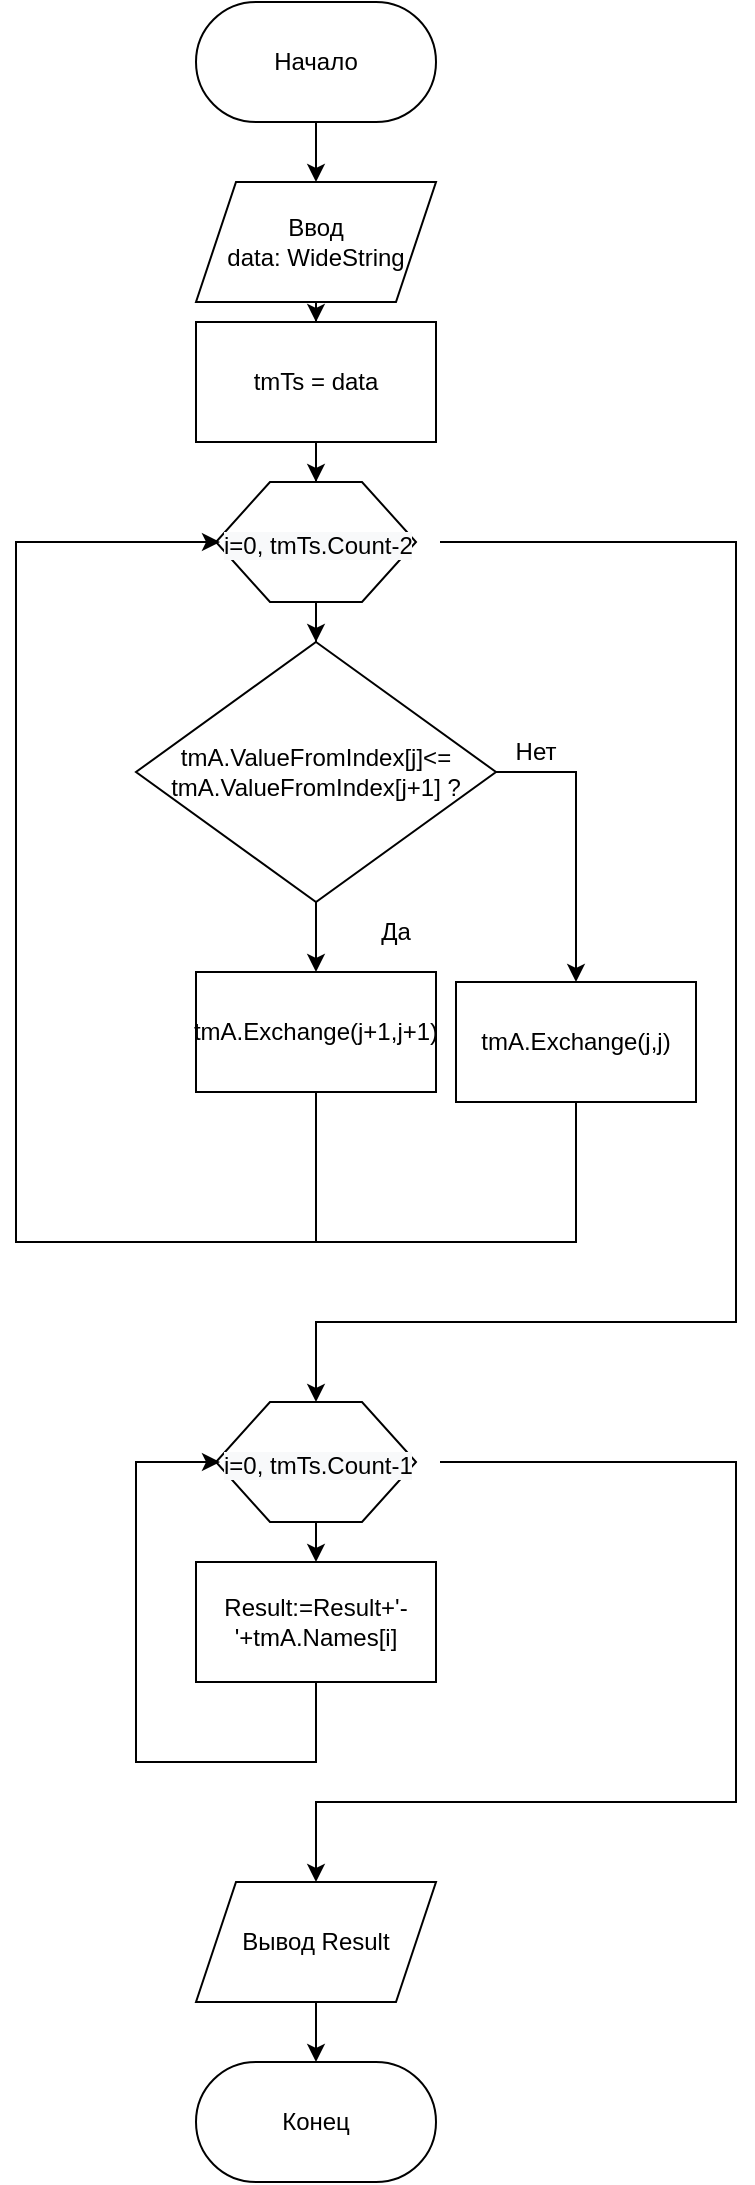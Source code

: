 <mxfile version="20.7.4" type="device"><diagram id="-AdXkmXta9jazJoEzPZL" name="Страница 1"><mxGraphModel dx="1259" dy="696" grid="1" gridSize="10" guides="1" tooltips="1" connect="1" arrows="1" fold="1" page="1" pageScale="1" pageWidth="827" pageHeight="1169" math="0" shadow="0"><root><mxCell id="0"/><mxCell id="1" parent="0"/><mxCell id="gjS9rASGLTvuJ7XnGoG5-3" value="" style="edgeStyle=orthogonalEdgeStyle;rounded=0;orthogonalLoop=1;jettySize=auto;html=1;" parent="1" source="gjS9rASGLTvuJ7XnGoG5-1" target="gjS9rASGLTvuJ7XnGoG5-2" edge="1"><mxGeometry relative="1" as="geometry"/></mxCell><mxCell id="gjS9rASGLTvuJ7XnGoG5-1" value="Начало" style="rounded=1;whiteSpace=wrap;html=1;arcSize=50;" parent="1" vertex="1"><mxGeometry x="370" y="100" width="120" height="60" as="geometry"/></mxCell><mxCell id="gjS9rASGLTvuJ7XnGoG5-9" value="" style="edgeStyle=orthogonalEdgeStyle;rounded=0;orthogonalLoop=1;jettySize=auto;html=1;" parent="1" source="gjS9rASGLTvuJ7XnGoG5-2" target="gjS9rASGLTvuJ7XnGoG5-7" edge="1"><mxGeometry relative="1" as="geometry"/></mxCell><mxCell id="gjS9rASGLTvuJ7XnGoG5-2" value="Ввод&lt;br&gt;data: WideString" style="shape=parallelogram;perimeter=parallelogramPerimeter;whiteSpace=wrap;html=1;fixedSize=1;" parent="1" vertex="1"><mxGeometry x="370" y="190" width="120" height="60" as="geometry"/></mxCell><mxCell id="gjS9rASGLTvuJ7XnGoG5-13" value="" style="edgeStyle=orthogonalEdgeStyle;rounded=0;orthogonalLoop=1;jettySize=auto;html=1;" parent="1" source="gjS9rASGLTvuJ7XnGoG5-5" target="gjS9rASGLTvuJ7XnGoG5-12" edge="1"><mxGeometry relative="1" as="geometry"/></mxCell><mxCell id="gjS9rASGLTvuJ7XnGoG5-5" value="" style="verticalLabelPosition=bottom;verticalAlign=top;html=1;shape=hexagon;perimeter=hexagonPerimeter2;arcSize=6;size=0.27;" parent="1" vertex="1"><mxGeometry x="380" y="340" width="100" height="60" as="geometry"/></mxCell><mxCell id="gjS9rASGLTvuJ7XnGoG5-10" value="" style="edgeStyle=orthogonalEdgeStyle;rounded=0;orthogonalLoop=1;jettySize=auto;html=1;" parent="1" source="gjS9rASGLTvuJ7XnGoG5-7" target="gjS9rASGLTvuJ7XnGoG5-5" edge="1"><mxGeometry relative="1" as="geometry"/></mxCell><mxCell id="gjS9rASGLTvuJ7XnGoG5-7" value="tmTs = data" style="rounded=0;whiteSpace=wrap;html=1;" parent="1" vertex="1"><mxGeometry x="370" y="260" width="120" height="60" as="geometry"/></mxCell><mxCell id="gjS9rASGLTvuJ7XnGoG5-11" value="&lt;span style=&quot;color: rgb(0, 0, 0); font-family: Helvetica; font-size: 12px; font-style: normal; font-variant-ligatures: normal; font-variant-caps: normal; font-weight: 400; letter-spacing: normal; orphans: 2; text-align: center; text-indent: 0px; text-transform: none; widows: 2; word-spacing: 0px; -webkit-text-stroke-width: 0px; background-color: rgb(248, 249, 250); text-decoration-thickness: initial; text-decoration-style: initial; text-decoration-color: initial; float: none; display: inline !important;&quot;&gt;i=0,&amp;nbsp;tmTs.Count-2&lt;/span&gt;" style="text;whiteSpace=wrap;html=1;" parent="1" vertex="1"><mxGeometry x="382" y="357.5" width="110" height="25" as="geometry"/></mxCell><mxCell id="gjS9rASGLTvuJ7XnGoG5-15" value="" style="edgeStyle=orthogonalEdgeStyle;rounded=0;orthogonalLoop=1;jettySize=auto;html=1;" parent="1" source="gjS9rASGLTvuJ7XnGoG5-12" target="gjS9rASGLTvuJ7XnGoG5-14" edge="1"><mxGeometry relative="1" as="geometry"/></mxCell><mxCell id="gjS9rASGLTvuJ7XnGoG5-12" value="tmA.ValueFromIndex[j]&amp;lt;= tmA.ValueFromIndex[j+1] ?" style="rhombus;whiteSpace=wrap;html=1;" parent="1" vertex="1"><mxGeometry x="340" y="420" width="180" height="130" as="geometry"/></mxCell><mxCell id="gjS9rASGLTvuJ7XnGoG5-14" value="tmA.Exchange(j+1,j+1)" style="rounded=0;whiteSpace=wrap;html=1;" parent="1" vertex="1"><mxGeometry x="370" y="585" width="120" height="60" as="geometry"/></mxCell><mxCell id="gjS9rASGLTvuJ7XnGoG5-16" value="Да" style="text;html=1;strokeColor=none;fillColor=none;align=center;verticalAlign=middle;whiteSpace=wrap;rounded=0;" parent="1" vertex="1"><mxGeometry x="440" y="550" width="60" height="30" as="geometry"/></mxCell><mxCell id="gjS9rASGLTvuJ7XnGoG5-17" value="" style="endArrow=classic;html=1;rounded=0;exitX=1;exitY=0.5;exitDx=0;exitDy=0;entryX=0.5;entryY=0;entryDx=0;entryDy=0;" parent="1" source="gjS9rASGLTvuJ7XnGoG5-12" target="gjS9rASGLTvuJ7XnGoG5-19" edge="1"><mxGeometry width="50" height="50" relative="1" as="geometry"><mxPoint x="620" y="510" as="sourcePoint"/><mxPoint x="560" y="580" as="targetPoint"/><Array as="points"><mxPoint x="560" y="485"/></Array></mxGeometry></mxCell><mxCell id="gjS9rASGLTvuJ7XnGoG5-18" value="Нет" style="text;html=1;strokeColor=none;fillColor=none;align=center;verticalAlign=middle;whiteSpace=wrap;rounded=0;" parent="1" vertex="1"><mxGeometry x="510" y="460" width="60" height="30" as="geometry"/></mxCell><mxCell id="gjS9rASGLTvuJ7XnGoG5-19" value="tmA.Exchange(j,j)" style="rounded=0;whiteSpace=wrap;html=1;" parent="1" vertex="1"><mxGeometry x="500" y="590" width="120" height="60" as="geometry"/></mxCell><mxCell id="gjS9rASGLTvuJ7XnGoG5-20" value="" style="endArrow=classic;html=1;rounded=0;entryX=0;entryY=0.5;entryDx=0;entryDy=0;exitX=0.5;exitY=1;exitDx=0;exitDy=0;" parent="1" source="gjS9rASGLTvuJ7XnGoG5-19" target="gjS9rASGLTvuJ7XnGoG5-11" edge="1"><mxGeometry width="50" height="50" relative="1" as="geometry"><mxPoint x="620" y="720" as="sourcePoint"/><mxPoint x="270" y="480" as="targetPoint"/><Array as="points"><mxPoint x="560" y="720"/><mxPoint x="280" y="720"/><mxPoint x="280" y="370"/></Array></mxGeometry></mxCell><mxCell id="gjS9rASGLTvuJ7XnGoG5-21" value="" style="endArrow=none;html=1;rounded=0;entryX=0.5;entryY=1;entryDx=0;entryDy=0;" parent="1" target="gjS9rASGLTvuJ7XnGoG5-14" edge="1"><mxGeometry width="50" height="50" relative="1" as="geometry"><mxPoint x="430" y="720" as="sourcePoint"/><mxPoint x="480" y="660" as="targetPoint"/></mxGeometry></mxCell><mxCell id="gjS9rASGLTvuJ7XnGoG5-22" value="" style="endArrow=classic;html=1;rounded=0;exitX=1;exitY=0.5;exitDx=0;exitDy=0;" parent="1" source="gjS9rASGLTvuJ7XnGoG5-11" edge="1"><mxGeometry width="50" height="50" relative="1" as="geometry"><mxPoint x="620" y="360" as="sourcePoint"/><mxPoint x="430" y="800" as="targetPoint"/><Array as="points"><mxPoint x="640" y="370"/><mxPoint x="640" y="760"/><mxPoint x="430" y="760"/></Array></mxGeometry></mxCell><mxCell id="gjS9rASGLTvuJ7XnGoG5-23" value="" style="edgeStyle=orthogonalEdgeStyle;rounded=0;orthogonalLoop=1;jettySize=auto;html=1;" parent="1" source="gjS9rASGLTvuJ7XnGoG5-24" edge="1"><mxGeometry relative="1" as="geometry"><mxPoint x="430" y="880" as="targetPoint"/></mxGeometry></mxCell><mxCell id="gjS9rASGLTvuJ7XnGoG5-24" value="" style="verticalLabelPosition=bottom;verticalAlign=top;html=1;shape=hexagon;perimeter=hexagonPerimeter2;arcSize=6;size=0.27;" parent="1" vertex="1"><mxGeometry x="380" y="800" width="100" height="60" as="geometry"/></mxCell><mxCell id="gjS9rASGLTvuJ7XnGoG5-25" value="&lt;span style=&quot;color: rgb(0, 0, 0); font-family: Helvetica; font-size: 12px; font-style: normal; font-variant-ligatures: normal; font-variant-caps: normal; font-weight: 400; letter-spacing: normal; orphans: 2; text-align: center; text-indent: 0px; text-transform: none; widows: 2; word-spacing: 0px; -webkit-text-stroke-width: 0px; background-color: rgb(248, 249, 250); text-decoration-thickness: initial; text-decoration-style: initial; text-decoration-color: initial; float: none; display: inline !important;&quot;&gt;i=0,&amp;nbsp;tmTs.Count-1&lt;/span&gt;" style="text;whiteSpace=wrap;html=1;" parent="1" vertex="1"><mxGeometry x="382" y="817.5" width="110" height="25" as="geometry"/></mxCell><mxCell id="gjS9rASGLTvuJ7XnGoG5-32" value="Result:=Result+'-'+tmA.Names[i]" style="rounded=0;whiteSpace=wrap;html=1;" parent="1" vertex="1"><mxGeometry x="370" y="880" width="120" height="60" as="geometry"/></mxCell><mxCell id="gjS9rASGLTvuJ7XnGoG5-33" value="" style="endArrow=classic;html=1;rounded=0;entryX=0;entryY=0.5;entryDx=0;entryDy=0;exitX=0.5;exitY=1;exitDx=0;exitDy=0;" parent="1" source="gjS9rASGLTvuJ7XnGoG5-32" target="gjS9rASGLTvuJ7XnGoG5-25" edge="1"><mxGeometry width="50" height="50" relative="1" as="geometry"><mxPoint x="620" y="1180" as="sourcePoint"/><mxPoint x="270" y="940" as="targetPoint"/><Array as="points"><mxPoint x="430" y="980"/><mxPoint x="340" y="980"/><mxPoint x="340" y="830"/></Array></mxGeometry></mxCell><mxCell id="gjS9rASGLTvuJ7XnGoG5-35" value="" style="endArrow=classic;html=1;rounded=0;exitX=1;exitY=0.5;exitDx=0;exitDy=0;" parent="1" source="gjS9rASGLTvuJ7XnGoG5-25" edge="1"><mxGeometry width="50" height="50" relative="1" as="geometry"><mxPoint x="620" y="820" as="sourcePoint"/><mxPoint x="430" y="1040" as="targetPoint"/><Array as="points"><mxPoint x="640" y="830"/><mxPoint x="640" y="1000"/><mxPoint x="430" y="1000"/></Array></mxGeometry></mxCell><mxCell id="gjS9rASGLTvuJ7XnGoG5-38" value="" style="edgeStyle=orthogonalEdgeStyle;rounded=0;orthogonalLoop=1;jettySize=auto;html=1;" parent="1" source="gjS9rASGLTvuJ7XnGoG5-36" target="gjS9rASGLTvuJ7XnGoG5-37" edge="1"><mxGeometry relative="1" as="geometry"/></mxCell><mxCell id="gjS9rASGLTvuJ7XnGoG5-36" value="Вывод Result" style="shape=parallelogram;perimeter=parallelogramPerimeter;whiteSpace=wrap;html=1;fixedSize=1;" parent="1" vertex="1"><mxGeometry x="370" y="1040" width="120" height="60" as="geometry"/></mxCell><mxCell id="gjS9rASGLTvuJ7XnGoG5-37" value="Конец" style="rounded=1;whiteSpace=wrap;html=1;arcSize=50;" parent="1" vertex="1"><mxGeometry x="370" y="1130" width="120" height="60" as="geometry"/></mxCell></root></mxGraphModel></diagram></mxfile>
